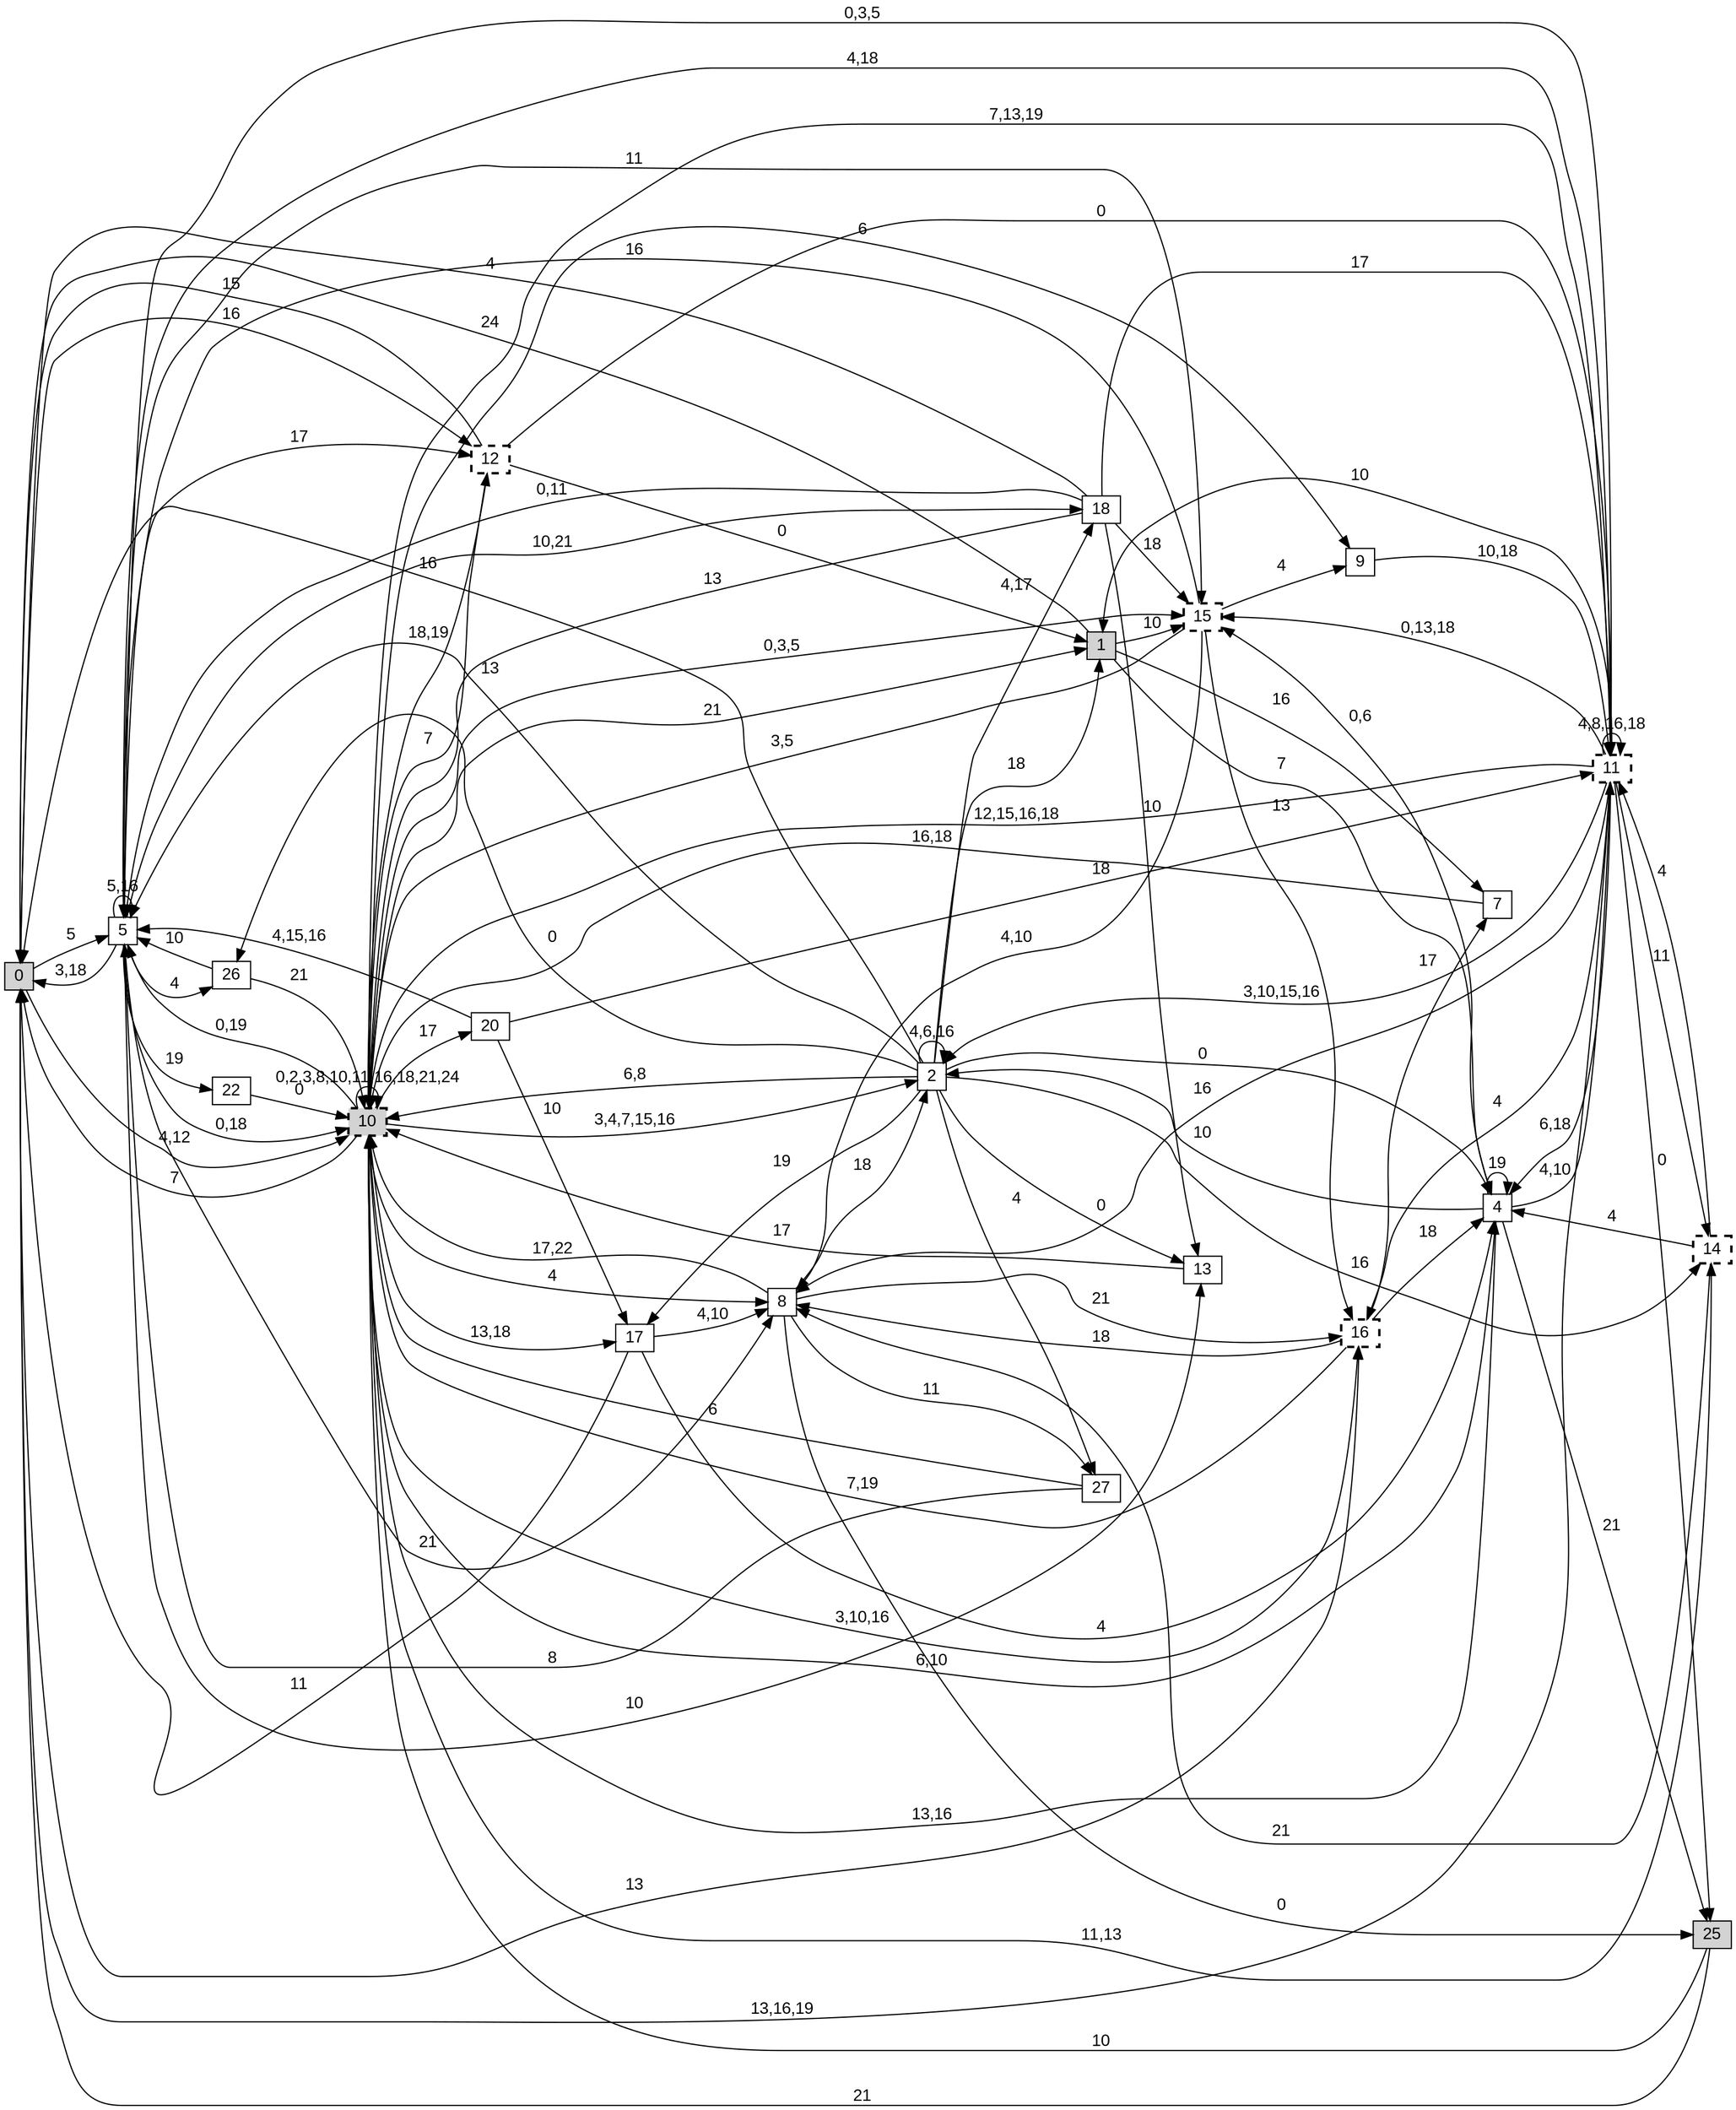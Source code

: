digraph "NDFA" {
  rankdir=LR
  node [shape=box width=0.1 height=0.1 fontname=Arial]
  edge [fontname=Arial]
/* Estados */
 s0 [label="0" style="filled"] /* I:1 F:0 D:0 */
 s1 [label="1" style="filled"] /* I:1 F:0 D:0 */
 s2 [label="2" ] /* I:0 F:0 D:0 */
 s4 [label="4" ] /* I:0 F:0 D:0 */
 s5 [label="5" ] /* I:0 F:0 D:0 */
 s7 [label="7" ] /* I:0 F:0 D:0 */
 s8 [label="8" ] /* I:0 F:0 D:0 */
 s9 [label="9" ] /* I:0 F:0 D:0 */
 s10 [label="10" style="filled,bold,dashed"] /* I:1 F:1 D:0 */
 s11 [label="11" style="bold,dashed"] /* I:0 F:1 D:0 */
 s12 [label="12" style="bold,dashed"] /* I:0 F:1 D:0 */
 s13 [label="13" ] /* I:0 F:0 D:0 */
 s14 [label="14" style="bold,dashed"] /* I:0 F:1 D:0 */
 s15 [label="15" style="bold,dashed"] /* I:0 F:1 D:0 */
 s16 [label="16" style="bold,dashed"] /* I:0 F:1 D:0 */
 s17 [label="17" ] /* I:0 F:0 D:0 */
 s18 [label="18" ] /* I:0 F:0 D:0 */
 s20 [label="20" ] /* I:0 F:0 D:0 */
 s22 [label="22" ] /* I:0 F:0 D:0 */
 s25 [label="25" style="filled"] /* I:1 F:0 D:0 */
 s26 [label="26" ] /* I:0 F:0 D:0 */
 s27 [label="27" ] /* I:0 F:0 D:0 */
/* Transiciones */
  s0 -> s5 [label="5"]
  s0 -> s10 [label="4,12"]
  s0 -> s12 [label="16"]
  s0 -> s16 [label="13"]
  s1 -> s0 [label="24"]
  s1 -> s4 [label="7"]
  s1 -> s7 [label="16"]
  s1 -> s15 [label="10"]
  s2 -> s0 [label="16"]
  s2 -> s1 [label="18"]
  s2 -> s2 [label="4,6,16"]
  s2 -> s4 [label="0"]
  s2 -> s5 [label="13"]
  s2 -> s10 [label="6,8"]
  s2 -> s13 [label="0"]
  s2 -> s14 [label="16"]
  s2 -> s17 [label="19"]
  s2 -> s18 [label="4,17"]
  s2 -> s26 [label="0"]
  s2 -> s27 [label="4"]
  s4 -> s2 [label="10"]
  s4 -> s4 [label="19"]
  s4 -> s10 [label="13,16"]
  s4 -> s11 [label="4,10"]
  s4 -> s15 [label="0,6"]
  s4 -> s25 [label="21"]
  s5 -> s0 [label="3,18"]
  s5 -> s5 [label="5,16"]
  s5 -> s8 [label="21"]
  s5 -> s10 [label="0,18"]
  s5 -> s11 [label="0,3,5"]
  s5 -> s12 [label="17"]
  s5 -> s13 [label="10"]
  s5 -> s15 [label="11"]
  s5 -> s18 [label="10,21"]
  s5 -> s22 [label="19"]
  s5 -> s26 [label="4"]
  s7 -> s10 [label="16,18"]
  s8 -> s2 [label="18"]
  s8 -> s10 [label="17,22"]
  s8 -> s16 [label="21"]
  s8 -> s25 [label="0"]
  s8 -> s27 [label="11"]
  s9 -> s11 [label="10,18"]
  s10 -> s0 [label="7"]
  s10 -> s1 [label="21"]
  s10 -> s2 [label="3,4,7,15,16"]
  s10 -> s4 [label="6,10"]
  s10 -> s5 [label="0,19"]
  s10 -> s8 [label="4"]
  s10 -> s9 [label="6"]
  s10 -> s10 [label="0,2,3,8,10,11,16,18,21,24"]
  s10 -> s11 [label="7,13,19"]
  s10 -> s12 [label="18,19"]
  s10 -> s14 [label="11,13"]
  s10 -> s15 [label="0,3,5"]
  s10 -> s16 [label="3,10,16"]
  s10 -> s17 [label="13,18"]
  s10 -> s20 [label="17"]
  s11 -> s0 [label="13,16,19"]
  s11 -> s1 [label="10"]
  s11 -> s2 [label="3,10,15,16"]
  s11 -> s4 [label="6,18"]
  s11 -> s5 [label="4,18"]
  s11 -> s8 [label="16"]
  s11 -> s10 [label="12,15,16,18"]
  s11 -> s11 [label="4,8,16,18"]
  s11 -> s14 [label="11"]
  s11 -> s15 [label="0,13,18"]
  s11 -> s16 [label="4"]
  s11 -> s25 [label="0"]
  s12 -> s0 [label="15"]
  s12 -> s1 [label="0"]
  s12 -> s10 [label="7"]
  s12 -> s11 [label="0"]
  s13 -> s10 [label="17"]
  s14 -> s4 [label="4"]
  s14 -> s8 [label="21"]
  s14 -> s11 [label="4"]
  s15 -> s5 [label="16"]
  s15 -> s8 [label="4,10"]
  s15 -> s9 [label="4"]
  s15 -> s10 [label="3,5"]
  s15 -> s16 [label="13"]
  s16 -> s4 [label="18"]
  s16 -> s7 [label="17"]
  s16 -> s8 [label="18"]
  s16 -> s10 [label="7,19"]
  s17 -> s0 [label="11"]
  s17 -> s4 [label="4"]
  s17 -> s8 [label="4,10"]
  s18 -> s0 [label="4"]
  s18 -> s5 [label="0,11"]
  s18 -> s10 [label="13"]
  s18 -> s11 [label="17"]
  s18 -> s13 [label="10"]
  s18 -> s15 [label="18"]
  s20 -> s5 [label="4,15,16"]
  s20 -> s11 [label="18"]
  s20 -> s17 [label="10"]
  s22 -> s10 [label="0"]
  s25 -> s0 [label="21"]
  s25 -> s10 [label="10"]
  s26 -> s5 [label="10"]
  s26 -> s10 [label="21"]
  s27 -> s5 [label="8"]
  s27 -> s10 [label="6"]
}
